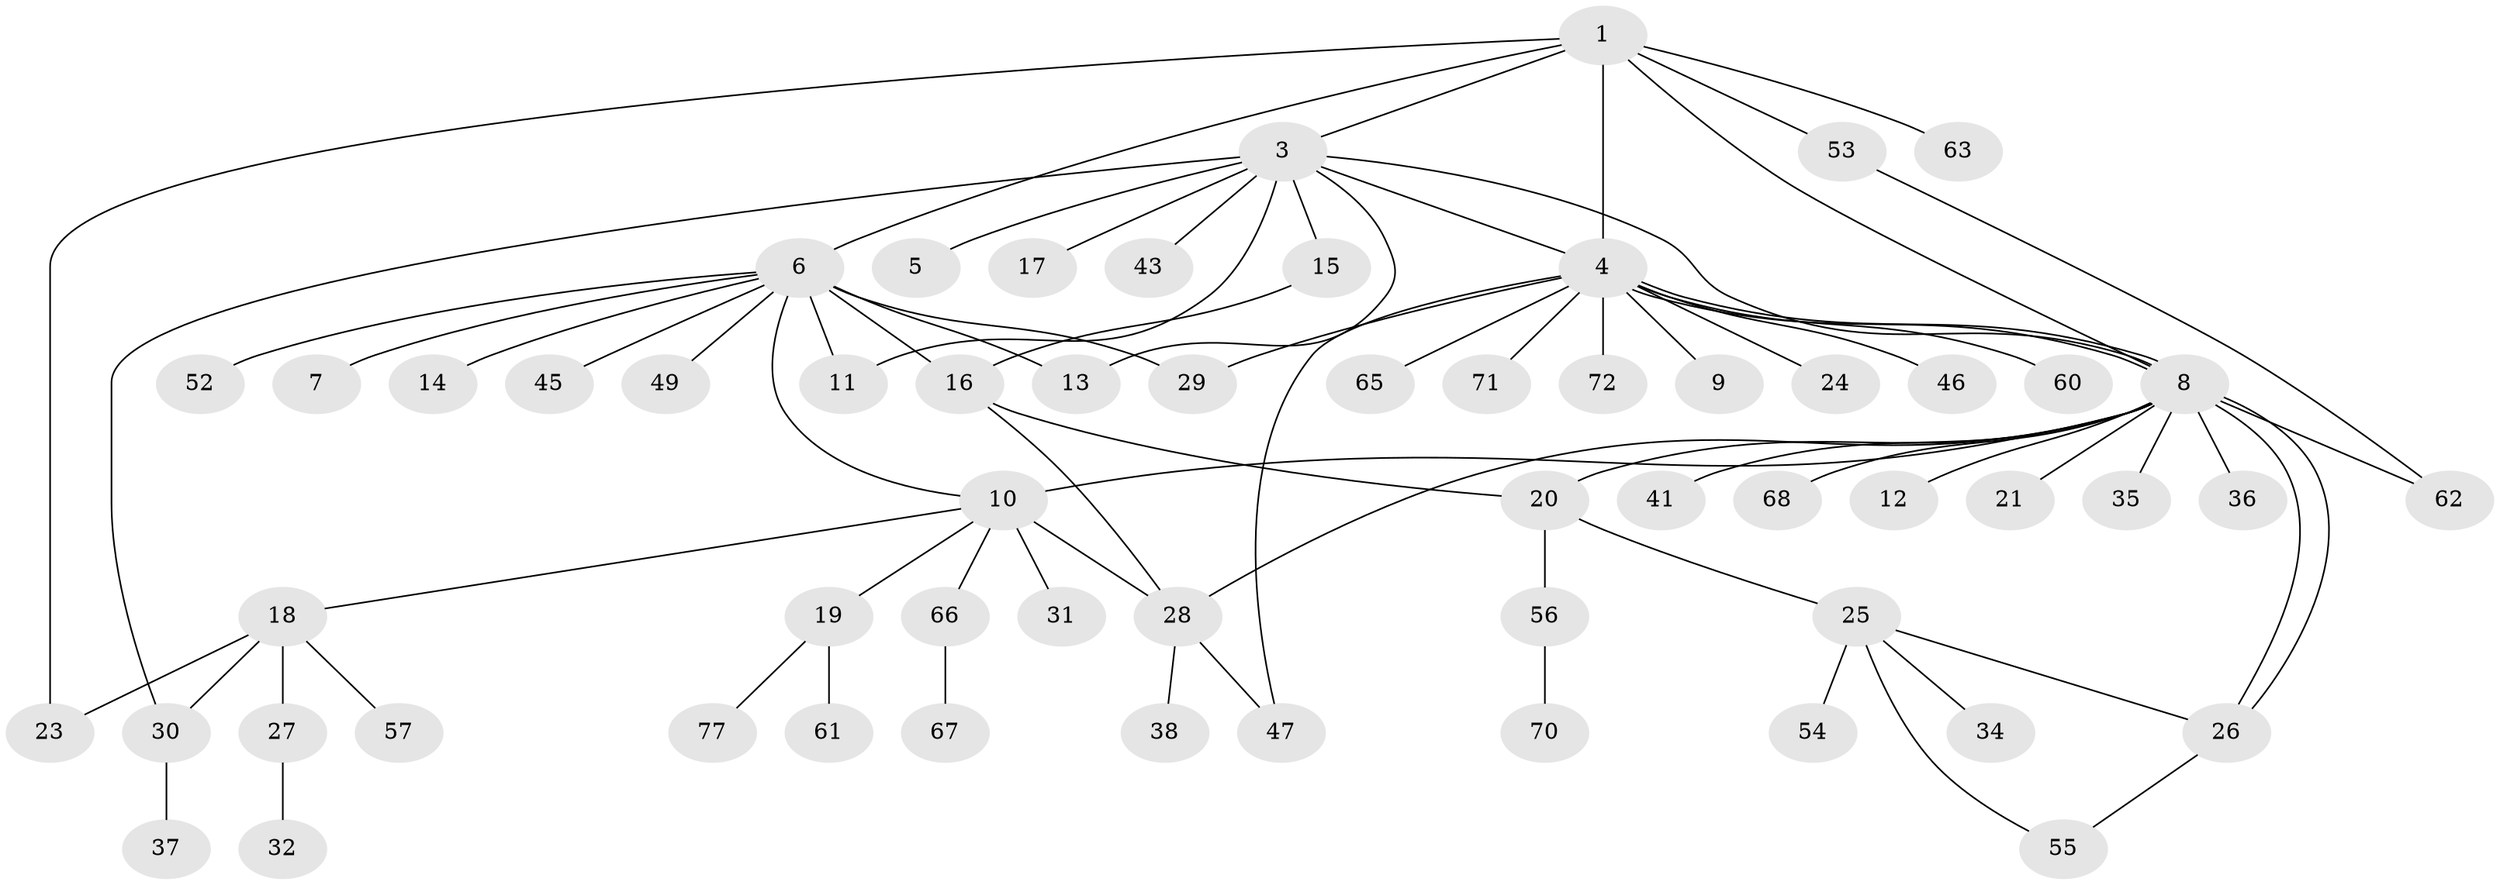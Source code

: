 // Generated by graph-tools (version 1.1) at 2025/51/02/27/25 19:51:57]
// undirected, 59 vertices, 77 edges
graph export_dot {
graph [start="1"]
  node [color=gray90,style=filled];
  1 [super="+2"];
  3 [super="+40"];
  4 [super="+33"];
  5;
  6 [super="+42"];
  7;
  8 [super="+69"];
  9;
  10 [super="+44"];
  11;
  12 [super="+74"];
  13 [super="+50"];
  14;
  15 [super="+73"];
  16 [super="+48"];
  17;
  18 [super="+22"];
  19;
  20 [super="+39"];
  21;
  23;
  24;
  25 [super="+51"];
  26 [super="+64"];
  27;
  28 [super="+59"];
  29;
  30;
  31;
  32;
  34;
  35;
  36;
  37 [super="+76"];
  38;
  41;
  43;
  45;
  46 [super="+58"];
  47;
  49;
  52;
  53;
  54;
  55;
  56;
  57;
  60;
  61;
  62;
  63;
  65;
  66;
  67;
  68;
  70 [super="+75"];
  71;
  72;
  77;
  1 -- 4;
  1 -- 53;
  1 -- 63;
  1 -- 3;
  1 -- 6;
  1 -- 23;
  1 -- 8;
  3 -- 4;
  3 -- 5;
  3 -- 8;
  3 -- 11;
  3 -- 13;
  3 -- 15;
  3 -- 17;
  3 -- 30;
  3 -- 43;
  4 -- 8;
  4 -- 8;
  4 -- 9;
  4 -- 24;
  4 -- 29;
  4 -- 46;
  4 -- 47;
  4 -- 60;
  4 -- 65;
  4 -- 71;
  4 -- 72;
  6 -- 7;
  6 -- 10;
  6 -- 13 [weight=2];
  6 -- 14;
  6 -- 16 [weight=2];
  6 -- 45;
  6 -- 49;
  6 -- 52;
  6 -- 29;
  6 -- 11;
  8 -- 10 [weight=2];
  8 -- 12;
  8 -- 20;
  8 -- 21;
  8 -- 26;
  8 -- 26;
  8 -- 28;
  8 -- 35;
  8 -- 36;
  8 -- 41;
  8 -- 62;
  8 -- 68;
  10 -- 18;
  10 -- 19;
  10 -- 31;
  10 -- 66;
  10 -- 28;
  15 -- 16;
  16 -- 20;
  16 -- 28;
  18 -- 23;
  18 -- 27;
  18 -- 30;
  18 -- 57;
  19 -- 61;
  19 -- 77;
  20 -- 25 [weight=2];
  20 -- 56;
  25 -- 26;
  25 -- 34;
  25 -- 54;
  25 -- 55;
  26 -- 55;
  27 -- 32;
  28 -- 38;
  28 -- 47;
  30 -- 37;
  53 -- 62;
  56 -- 70;
  66 -- 67;
}
